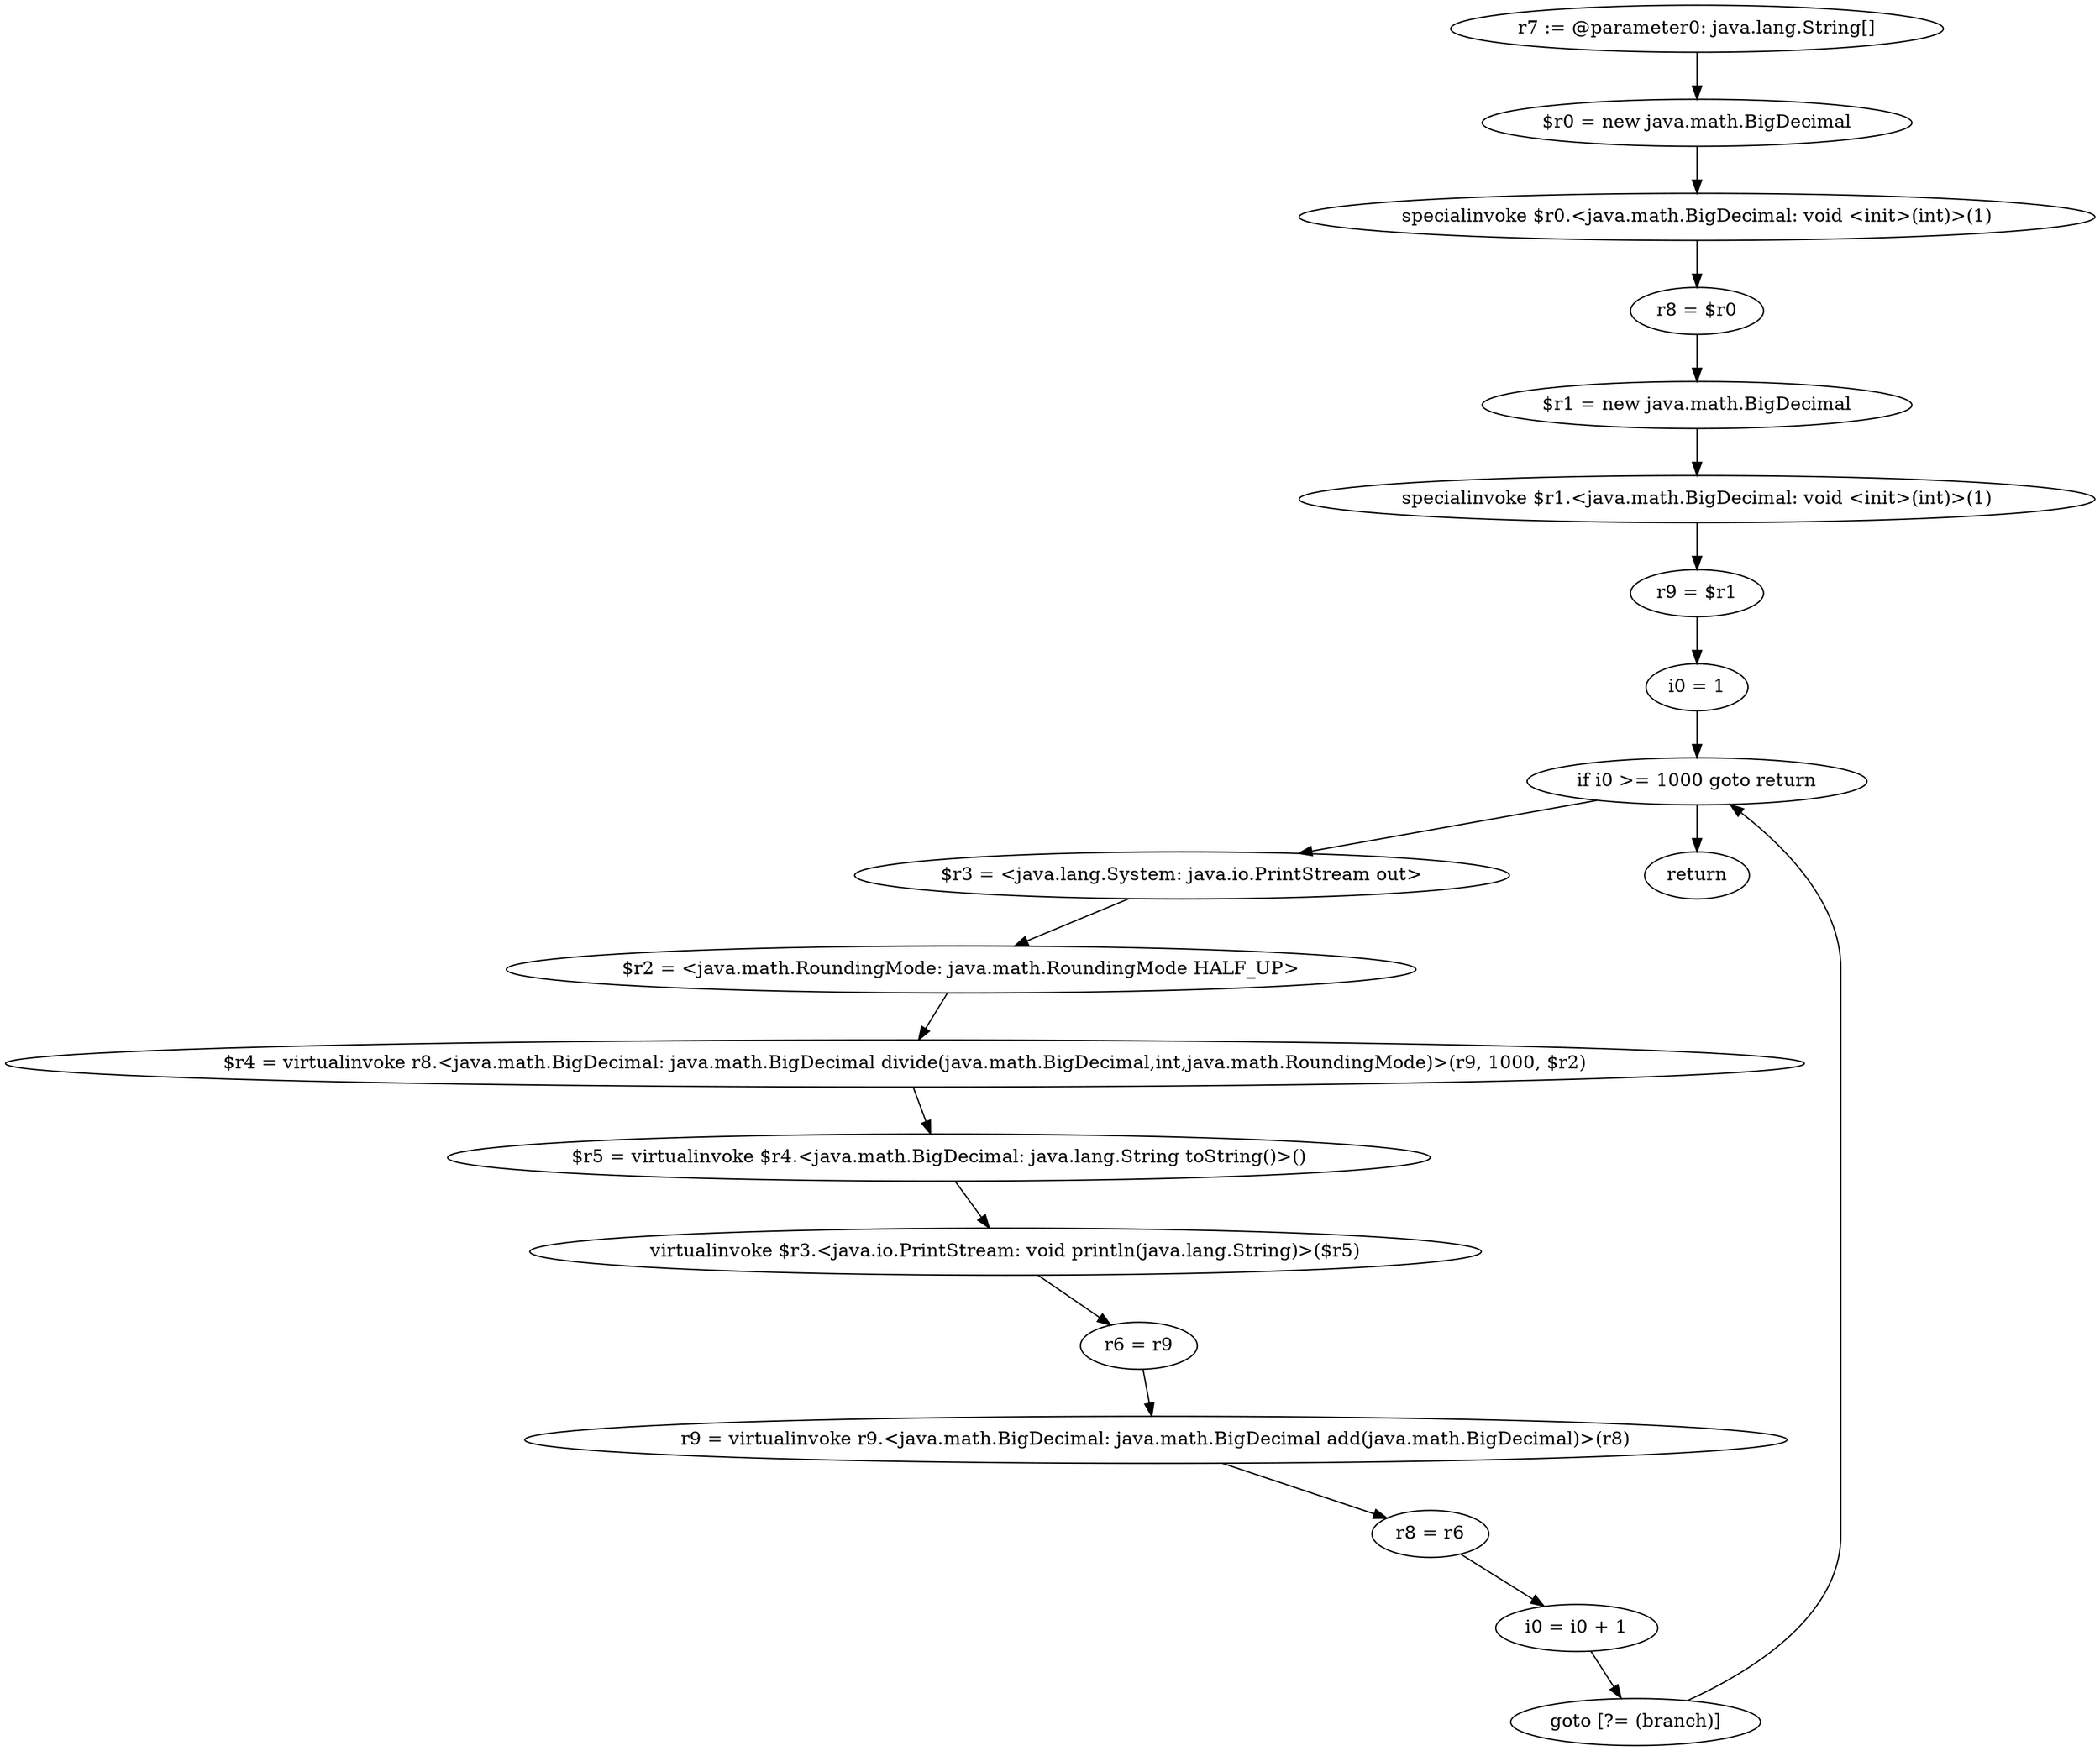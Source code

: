 digraph "unitGraph" {
    "r7 := @parameter0: java.lang.String[]"
    "$r0 = new java.math.BigDecimal"
    "specialinvoke $r0.<java.math.BigDecimal: void <init>(int)>(1)"
    "r8 = $r0"
    "$r1 = new java.math.BigDecimal"
    "specialinvoke $r1.<java.math.BigDecimal: void <init>(int)>(1)"
    "r9 = $r1"
    "i0 = 1"
    "if i0 >= 1000 goto return"
    "$r3 = <java.lang.System: java.io.PrintStream out>"
    "$r2 = <java.math.RoundingMode: java.math.RoundingMode HALF_UP>"
    "$r4 = virtualinvoke r8.<java.math.BigDecimal: java.math.BigDecimal divide(java.math.BigDecimal,int,java.math.RoundingMode)>(r9, 1000, $r2)"
    "$r5 = virtualinvoke $r4.<java.math.BigDecimal: java.lang.String toString()>()"
    "virtualinvoke $r3.<java.io.PrintStream: void println(java.lang.String)>($r5)"
    "r6 = r9"
    "r9 = virtualinvoke r9.<java.math.BigDecimal: java.math.BigDecimal add(java.math.BigDecimal)>(r8)"
    "r8 = r6"
    "i0 = i0 + 1"
    "goto [?= (branch)]"
    "return"
    "r7 := @parameter0: java.lang.String[]"->"$r0 = new java.math.BigDecimal";
    "$r0 = new java.math.BigDecimal"->"specialinvoke $r0.<java.math.BigDecimal: void <init>(int)>(1)";
    "specialinvoke $r0.<java.math.BigDecimal: void <init>(int)>(1)"->"r8 = $r0";
    "r8 = $r0"->"$r1 = new java.math.BigDecimal";
    "$r1 = new java.math.BigDecimal"->"specialinvoke $r1.<java.math.BigDecimal: void <init>(int)>(1)";
    "specialinvoke $r1.<java.math.BigDecimal: void <init>(int)>(1)"->"r9 = $r1";
    "r9 = $r1"->"i0 = 1";
    "i0 = 1"->"if i0 >= 1000 goto return";
    "if i0 >= 1000 goto return"->"$r3 = <java.lang.System: java.io.PrintStream out>";
    "if i0 >= 1000 goto return"->"return";
    "$r3 = <java.lang.System: java.io.PrintStream out>"->"$r2 = <java.math.RoundingMode: java.math.RoundingMode HALF_UP>";
    "$r2 = <java.math.RoundingMode: java.math.RoundingMode HALF_UP>"->"$r4 = virtualinvoke r8.<java.math.BigDecimal: java.math.BigDecimal divide(java.math.BigDecimal,int,java.math.RoundingMode)>(r9, 1000, $r2)";
    "$r4 = virtualinvoke r8.<java.math.BigDecimal: java.math.BigDecimal divide(java.math.BigDecimal,int,java.math.RoundingMode)>(r9, 1000, $r2)"->"$r5 = virtualinvoke $r4.<java.math.BigDecimal: java.lang.String toString()>()";
    "$r5 = virtualinvoke $r4.<java.math.BigDecimal: java.lang.String toString()>()"->"virtualinvoke $r3.<java.io.PrintStream: void println(java.lang.String)>($r5)";
    "virtualinvoke $r3.<java.io.PrintStream: void println(java.lang.String)>($r5)"->"r6 = r9";
    "r6 = r9"->"r9 = virtualinvoke r9.<java.math.BigDecimal: java.math.BigDecimal add(java.math.BigDecimal)>(r8)";
    "r9 = virtualinvoke r9.<java.math.BigDecimal: java.math.BigDecimal add(java.math.BigDecimal)>(r8)"->"r8 = r6";
    "r8 = r6"->"i0 = i0 + 1";
    "i0 = i0 + 1"->"goto [?= (branch)]";
    "goto [?= (branch)]"->"if i0 >= 1000 goto return";
}
